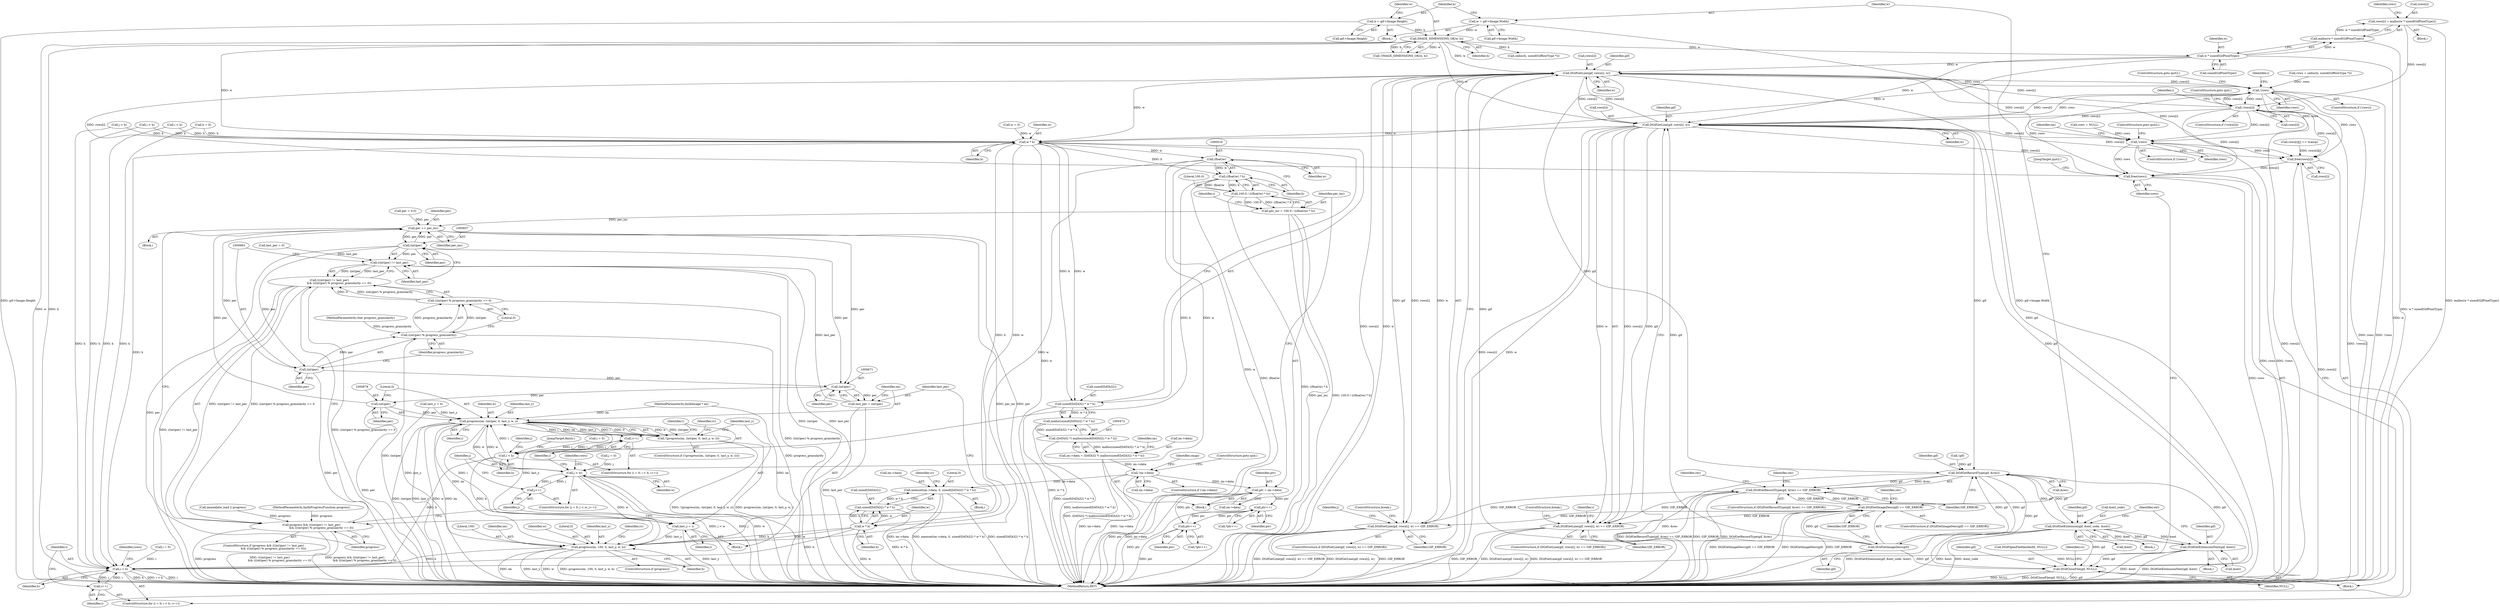 digraph "0_enlightment_1f9b0b32728803a1578e658cd0955df773e34f49@API" {
"1000273" [label="(Call,rows[i] = malloc(w * sizeof(GifPixelType)))"];
"1000277" [label="(Call,malloc(w * sizeof(GifPixelType)))"];
"1000278" [label="(Call,w * sizeof(GifPixelType))"];
"1000249" [label="(Call,IMAGE_DIMENSIONS_OK(w, h))"];
"1000233" [label="(Call,w = gif->Image.Width)"];
"1000240" [label="(Call,h = gif->Image.Height)"];
"1000283" [label="(Call,!rows[i])"];
"1000260" [label="(Call,!rows)"];
"1000322" [label="(Call,DGifGetLine(gif, rows[i], w))"];
"1000206" [label="(Call,DGifGetRecordType(gif, &rec))"];
"1000205" [label="(Call,DGifGetRecordType(gif, &rec) == GIF_ERROR)"];
"1000224" [label="(Call,DGifGetImageDesc(gif) == GIF_ERROR)"];
"1000321" [label="(Call,DGifGetLine(gif, rows[i], w) == GIF_ERROR)"];
"1000344" [label="(Call,DGifGetLine(gif, rows[i], w) == GIF_ERROR)"];
"1000225" [label="(Call,DGifGetImageDesc(gif))"];
"1000345" [label="(Call,DGifGetLine(gif, rows[i], w))"];
"1000427" [label="(Call,!rows)"];
"1000715" [label="(Call,free(rows[i]))"];
"1000719" [label="(Call,free(rows))"];
"1000477" [label="(Call,w * h)"];
"1000474" [label="(Call,sizeof(DATA32) * w * h)"];
"1000473" [label="(Call,malloc(sizeof(DATA32) * w * h))"];
"1000471" [label="(Call,(DATA32 *) malloc(sizeof(DATA32) * w * h))"];
"1000467" [label="(Call,im->data = (DATA32 *) malloc(sizeof(DATA32) * w * h))"];
"1000481" [label="(Call,!im->data)"];
"1000490" [label="(Call,memset(im->data, 0, sizeof(DATA32) * w * h))"];
"1000505" [label="(Call,ptr = im->data)"];
"1000577" [label="(Call,ptr++)"];
"1000633" [label="(Call,ptr++)"];
"1000498" [label="(Call,w * h)"];
"1000495" [label="(Call,sizeof(DATA32) * w * h)"];
"1000695" [label="(Call,progress(im, 100, 0, last_y, w, h))"];
"1000710" [label="(Call,i < h)"];
"1000713" [label="(Call,i++)"];
"1000515" [label="(Call,(float)w)"];
"1000514" [label="(Call,((float)w) * h)"];
"1000512" [label="(Call,100.0 / (((float)w) * h))"];
"1000510" [label="(Call,per_inc = 100.0 / (((float)w) * h))"];
"1000648" [label="(Call,per += per_inc)"];
"1000656" [label="(Call,(int)per)"];
"1000655" [label="(Call,((int)per) != last_per)"];
"1000654" [label="(Call,(((int)per) != last_per)\n                      && (((int)per) % progress_granularity == 0))"];
"1000652" [label="(Call,progress && (((int)per) != last_per)\n                      && (((int)per) % progress_granularity == 0))"];
"1000662" [label="(Call,(int)per)"];
"1000661" [label="(Call,((int)per) % progress_granularity)"];
"1000660" [label="(Call,((int)per) % progress_granularity == 0)"];
"1000670" [label="(Call,(int)per)"];
"1000668" [label="(Call,last_per = (int)per)"];
"1000677" [label="(Call,(int)per)"];
"1000675" [label="(Call,progress(im, (int)per, 0, last_y, w, i))"];
"1000526" [label="(Call,i++)"];
"1000523" [label="(Call,i < h)"];
"1000533" [label="(Call,j < w)"];
"1000536" [label="(Call,j++)"];
"1000674" [label="(Call,!(progress(im, (int)per, 0, last_y, w, i)))"];
"1000689" [label="(Call,last_y = i)"];
"1000722" [label="(Call,DGifCloseFile(gif, NULL))"];
"1000368" [label="(Call,DGifGetExtension(gif, &ext_code, &ext))"];
"1000402" [label="(Call,DGifGetExtensionNext(gif, &ext))"];
"1000249" [label="(Call,IMAGE_DIMENSIONS_OK(w, h))"];
"1000711" [label="(Identifier,i)"];
"1000494" [label="(Literal,0)"];
"1000265" [label="(Identifier,i)"];
"1000519" [label="(ControlStructure,for (i = 0; i < h; i++))"];
"1000723" [label="(Identifier,gif)"];
"1000482" [label="(Call,im->data)"];
"1000667" [label="(Block,)"];
"1000274" [label="(Call,rows[i])"];
"1000715" [label="(Call,free(rows[i]))"];
"1000699" [label="(Identifier,last_y)"];
"1000681" [label="(Identifier,last_y)"];
"1000515" [label="(Call,(float)w)"];
"1000477" [label="(Call,w * h)"];
"1000672" [label="(Identifier,per)"];
"1000235" [label="(Call,gif->Image.Width)"];
"1000114" [label="(Block,)"];
"1000533" [label="(Call,j < w)"];
"1000375" [label="(Identifier,ext)"];
"1000402" [label="(Call,DGifGetExtensionNext(gif, &ext))"];
"1000475" [label="(Call,sizeof(DATA32))"];
"1000661" [label="(Call,((int)per) % progress_granularity)"];
"1000526" [label="(Call,i++)"];
"1000506" [label="(Identifier,ptr)"];
"1000680" [label="(Literal,0)"];
"1000686" [label="(Identifier,rc)"];
"1000207" [label="(Identifier,gif)"];
"1000362" [label="(Block,)"];
"1000514" [label="(Call,((float)w) * h)"];
"1000230" [label="(Identifier,rec)"];
"1000500" [label="(Identifier,h)"];
"1000376" [label="(Block,)"];
"1000495" [label="(Call,sizeof(DATA32) * w * h)"];
"1000691" [label="(Identifier,i)"];
"1000345" [label="(Call,DGifGetLine(gif, rows[i], w))"];
"1000404" [label="(Call,&ext)"];
"1000485" [label="(ControlStructure,goto quit;)"];
"1000675" [label="(Call,progress(im, (int)per, 0, last_y, w, i))"];
"1000577" [label="(Call,ptr++)"];
"1000505" [label="(Call,ptr = im->data)"];
"1000713" [label="(Call,i++)"];
"1000218" [label="(Identifier,rec)"];
"1000403" [label="(Identifier,gif)"];
"1000271" [label="(Identifier,i)"];
"1000330" [label="(ControlStructure,break;)"];
"1000491" [label="(Call,im->data)"];
"1000139" [label="(Call,h = 0)"];
"1000712" [label="(Identifier,h)"];
"1000658" [label="(Identifier,per)"];
"1000517" [label="(Identifier,w)"];
"1000703" [label="(Identifier,rc)"];
"1000632" [label="(Call,*ptr++)"];
"1000188" [label="(Call,DGifOpenFileHandle(fd, NULL))"];
"1000285" [label="(Identifier,rows)"];
"1000433" [label="(Identifier,im)"];
"1000726" [label="(Identifier,rc)"];
"1000226" [label="(Identifier,gif)"];
"1000206" [label="(Call,DGifGetRecordType(gif, &rec))"];
"1000479" [label="(Identifier,h)"];
"1000683" [label="(Identifier,i)"];
"1000277" [label="(Call,malloc(w * sizeof(GifPixelType)))"];
"1000502" [label="(Identifier,rc)"];
"1000650" [label="(Identifier,per_inc)"];
"1000530" [label="(Call,j = 0)"];
"1000666" [label="(Literal,0)"];
"1000513" [label="(Literal,100.0)"];
"1000204" [label="(ControlStructure,if (DGifGetRecordType(gif, &rec) == GIF_ERROR))"];
"1000634" [label="(Identifier,ptr)"];
"1000478" [label="(Identifier,w)"];
"1000498" [label="(Call,w * h)"];
"1000205" [label="(Call,DGifGetRecordType(gif, &rec) == GIF_ERROR)"];
"1000253" [label="(Call,rows = calloc(h, sizeof(GifRowType *)))"];
"1000311" [label="(Call,j < h)"];
"1000716" [label="(Call,rows[i])"];
"1000255" [label="(Call,calloc(h, sizeof(GifRowType *)))"];
"1000323" [label="(Identifier,gif)"];
"1000677" [label="(Call,(int)per)"];
"1000428" [label="(Identifier,rows)"];
"1000346" [label="(Identifier,gif)"];
"1000531" [label="(Identifier,j)"];
"1000536" [label="(Call,j++)"];
"1000322" [label="(Call,DGifGetLine(gif, rows[i], w))"];
"1000483" [label="(Identifier,im)"];
"1000370" [label="(Call,&ext_code)"];
"1000112" [label="(MethodParameterIn,char progress_granularity)"];
"1000227" [label="(Identifier,GIF_ERROR)"];
"1000224" [label="(Call,DGifGetImageDesc(gif) == GIF_ERROR)"];
"1000222" [label="(Block,)"];
"1000259" [label="(ControlStructure,if (!rows))"];
"1000481" [label="(Call,!im->data)"];
"1000344" [label="(Call,DGifGetLine(gif, rows[i], w) == GIF_ERROR)"];
"1000353" [label="(ControlStructure,break;)"];
"1000499" [label="(Identifier,w)"];
"1000633" [label="(Call,ptr++)"];
"1000697" [label="(Literal,100)"];
"1000280" [label="(Call,sizeof(GifPixelType))"];
"1000535" [label="(Identifier,w)"];
"1000669" [label="(Identifier,last_per)"];
"1000674" [label="(Call,!(progress(im, (int)per, 0, last_y, w, i)))"];
"1000234" [label="(Identifier,w)"];
"1000682" [label="(Identifier,w)"];
"1000351" [label="(Identifier,GIF_ERROR)"];
"1000719" [label="(Call,free(rows))"];
"1000160" [label="(Call,rows = NULL)"];
"1000143" [label="(Call,per = 0.0)"];
"1000521" [label="(Identifier,i)"];
"1000430" [label="(ControlStructure,goto quit2;)"];
"1000474" [label="(Call,sizeof(DATA32) * w * h)"];
"1000710" [label="(Call,i < h)"];
"1000659" [label="(Identifier,last_per)"];
"1000488" [label="(Identifier,cmap)"];
"1000695" [label="(Call,progress(im, 100, 0, last_y, w, h))"];
"1000664" [label="(Identifier,per)"];
"1000324" [label="(Call,rows[i])"];
"1000529" [label="(ControlStructure,for (j = 0; j < w; j++))"];
"1000507" [label="(Call,im->data)"];
"1000279" [label="(Identifier,w)"];
"1000368" [label="(Call,DGifGetExtension(gif, &ext_code, &ext))"];
"1000690" [label="(Identifier,last_y)"];
"1000315" [label="(Identifier,j)"];
"1000110" [label="(MethodParameterIn,ImlibImage * im)"];
"1000537" [label="(Identifier,j)"];
"1000722" [label="(Call,DGifCloseFile(gif, NULL))"];
"1000696" [label="(Identifier,im)"];
"1000692" [label="(JumpTarget,finish:)"];
"1000578" [label="(Identifier,ptr)"];
"1000426" [label="(ControlStructure,if (!rows))"];
"1000240" [label="(Call,h = gif->Image.Height)"];
"1000511" [label="(Identifier,per_inc)"];
"1000328" [label="(Identifier,GIF_ERROR)"];
"1000520" [label="(Call,i = 0)"];
"1000701" [label="(Identifier,h)"];
"1000208" [label="(Call,&rec)"];
"1000320" [label="(ControlStructure,if (DGifGetLine(gif, rows[i], w) == GIF_ERROR))"];
"1000724" [label="(Identifier,NULL)"];
"1000272" [label="(Block,)"];
"1000241" [label="(Identifier,h)"];
"1000510" [label="(Call,per_inc = 100.0 / (((float)w) * h))"];
"1000489" [label="(Block,)"];
"1000721" [label="(JumpTarget,quit2:)"];
"1000192" [label="(Call,!gif)"];
"1000656" [label="(Call,(int)per)"];
"1000210" [label="(Identifier,GIF_ERROR)"];
"1000670" [label="(Call,(int)per)"];
"1000660" [label="(Call,((int)per) % progress_granularity == 0)"];
"1000673" [label="(ControlStructure,if (!(progress(im, (int)per, 0, last_y, w, i))))"];
"1000442" [label="(Call,immediate_load || progress)"];
"1000576" [label="(Call,*ptr++)"];
"1000233" [label="(Call,w = gif->Image.Width)"];
"1000717" [label="(Identifier,rows)"];
"1000689" [label="(Call,last_y = i)"];
"1000706" [label="(ControlStructure,for (i = 0; i < h; i++))"];
"1000720" [label="(Identifier,rows)"];
"1000248" [label="(Call,!IMAGE_DIMENSIONS_OK(w, h))"];
"1000468" [label="(Call,im->data)"];
"1000700" [label="(Identifier,w)"];
"1000327" [label="(Identifier,w)"];
"1000496" [label="(Call,sizeof(DATA32))"];
"1000343" [label="(ControlStructure,if (DGifGetLine(gif, rows[i], w) == GIF_ERROR))"];
"1000648" [label="(Call,per += per_inc)"];
"1000471" [label="(Call,(DATA32 *) malloc(sizeof(DATA32) * w * h))"];
"1000111" [label="(MethodParameterIn,ImlibProgressFunction progress)"];
"1000283" [label="(Call,!rows[i])"];
"1000727" [label="(MethodReturn,RET)"];
"1000652" [label="(Call,progress && (((int)per) != last_per)\n                      && (((int)per) % progress_granularity == 0))"];
"1000655" [label="(Call,((int)per) != last_per)"];
"1000267" [label="(Call,i < h)"];
"1000223" [label="(ControlStructure,if (DGifGetImageDesc(gif) == GIF_ERROR))"];
"1000654" [label="(Call,(((int)per) != last_per)\n                      && (((int)per) % progress_granularity == 0))"];
"1000278" [label="(Call,w * sizeof(GifPixelType))"];
"1000242" [label="(Call,gif->Image.Height)"];
"1000347" [label="(Call,rows[i])"];
"1000251" [label="(Identifier,h)"];
"1000525" [label="(Identifier,h)"];
"1000225" [label="(Call,DGifGetImageDesc(gif))"];
"1000714" [label="(Identifier,i)"];
"1000693" [label="(ControlStructure,if (progress))"];
"1000649" [label="(Identifier,per)"];
"1000369" [label="(Identifier,gif)"];
"1000284" [label="(Call,rows[i])"];
"1000213" [label="(Identifier,rec)"];
"1000512" [label="(Call,100.0 / (((float)w) * h))"];
"1000651" [label="(ControlStructure,if (progress && (((int)per) != last_per)\n                      && (((int)per) % progress_granularity == 0)))"];
"1000534" [label="(Identifier,j)"];
"1000135" [label="(Call,w = 0)"];
"1000480" [label="(ControlStructure,if (!im->data))"];
"1000668" [label="(Call,last_per = (int)per)"];
"1000662" [label="(Call,(int)per)"];
"1000527" [label="(Identifier,i)"];
"1000260" [label="(Call,!rows)"];
"1000427" [label="(Call,!rows)"];
"1000262" [label="(ControlStructure,goto quit2;)"];
"1000152" [label="(Call,last_y = 0)"];
"1000707" [label="(Call,i = 0)"];
"1000679" [label="(Identifier,per)"];
"1000540" [label="(Call,rows[i][j] == transp)"];
"1000282" [label="(ControlStructure,if (!rows[i]))"];
"1000287" [label="(ControlStructure,goto quit;)"];
"1000524" [label="(Identifier,i)"];
"1000350" [label="(Identifier,w)"];
"1000467" [label="(Call,im->data = (DATA32 *) malloc(sizeof(DATA32) * w * h))"];
"1000698" [label="(Literal,0)"];
"1000676" [label="(Identifier,im)"];
"1000273" [label="(Call,rows[i] = malloc(w * sizeof(GifPixelType)))"];
"1000445" [label="(Block,)"];
"1000337" [label="(Call,i < h)"];
"1000538" [label="(Block,)"];
"1000261" [label="(Identifier,rows)"];
"1000321" [label="(Call,DGifGetLine(gif, rows[i], w) == GIF_ERROR)"];
"1000341" [label="(Identifier,i)"];
"1000665" [label="(Identifier,progress_granularity)"];
"1000543" [label="(Identifier,rows)"];
"1000518" [label="(Identifier,h)"];
"1000372" [label="(Call,&ext)"];
"1000250" [label="(Identifier,w)"];
"1000523" [label="(Call,i < h)"];
"1000148" [label="(Call,last_per = 0)"];
"1000473" [label="(Call,malloc(sizeof(DATA32) * w * h))"];
"1000653" [label="(Identifier,progress)"];
"1000490" [label="(Call,memset(im->data, 0, sizeof(DATA32) * w * h))"];
"1000273" -> "1000272"  [label="AST: "];
"1000273" -> "1000277"  [label="CFG: "];
"1000274" -> "1000273"  [label="AST: "];
"1000277" -> "1000273"  [label="AST: "];
"1000285" -> "1000273"  [label="CFG: "];
"1000273" -> "1000727"  [label="DDG: malloc(w * sizeof(GifPixelType))"];
"1000277" -> "1000273"  [label="DDG: w * sizeof(GifPixelType)"];
"1000273" -> "1000283"  [label="DDG: rows[i]"];
"1000277" -> "1000278"  [label="CFG: "];
"1000278" -> "1000277"  [label="AST: "];
"1000277" -> "1000727"  [label="DDG: w * sizeof(GifPixelType)"];
"1000278" -> "1000277"  [label="DDG: w"];
"1000278" -> "1000280"  [label="CFG: "];
"1000279" -> "1000278"  [label="AST: "];
"1000280" -> "1000278"  [label="AST: "];
"1000278" -> "1000727"  [label="DDG: w"];
"1000249" -> "1000278"  [label="DDG: w"];
"1000278" -> "1000322"  [label="DDG: w"];
"1000278" -> "1000345"  [label="DDG: w"];
"1000278" -> "1000477"  [label="DDG: w"];
"1000249" -> "1000248"  [label="AST: "];
"1000249" -> "1000251"  [label="CFG: "];
"1000250" -> "1000249"  [label="AST: "];
"1000251" -> "1000249"  [label="AST: "];
"1000248" -> "1000249"  [label="CFG: "];
"1000249" -> "1000727"  [label="DDG: h"];
"1000249" -> "1000727"  [label="DDG: w"];
"1000249" -> "1000248"  [label="DDG: w"];
"1000249" -> "1000248"  [label="DDG: h"];
"1000233" -> "1000249"  [label="DDG: w"];
"1000240" -> "1000249"  [label="DDG: h"];
"1000249" -> "1000255"  [label="DDG: h"];
"1000249" -> "1000322"  [label="DDG: w"];
"1000249" -> "1000345"  [label="DDG: w"];
"1000249" -> "1000477"  [label="DDG: w"];
"1000233" -> "1000222"  [label="AST: "];
"1000233" -> "1000235"  [label="CFG: "];
"1000234" -> "1000233"  [label="AST: "];
"1000235" -> "1000233"  [label="AST: "];
"1000241" -> "1000233"  [label="CFG: "];
"1000233" -> "1000727"  [label="DDG: gif->Image.Width"];
"1000240" -> "1000222"  [label="AST: "];
"1000240" -> "1000242"  [label="CFG: "];
"1000241" -> "1000240"  [label="AST: "];
"1000242" -> "1000240"  [label="AST: "];
"1000250" -> "1000240"  [label="CFG: "];
"1000240" -> "1000727"  [label="DDG: gif->Image.Height"];
"1000283" -> "1000282"  [label="AST: "];
"1000283" -> "1000284"  [label="CFG: "];
"1000284" -> "1000283"  [label="AST: "];
"1000287" -> "1000283"  [label="CFG: "];
"1000271" -> "1000283"  [label="CFG: "];
"1000283" -> "1000727"  [label="DDG: rows[i]"];
"1000283" -> "1000727"  [label="DDG: !rows[i]"];
"1000283" -> "1000260"  [label="DDG: rows[i]"];
"1000260" -> "1000283"  [label="DDG: rows"];
"1000283" -> "1000322"  [label="DDG: rows[i]"];
"1000283" -> "1000345"  [label="DDG: rows[i]"];
"1000283" -> "1000427"  [label="DDG: rows[i]"];
"1000283" -> "1000715"  [label="DDG: rows[i]"];
"1000283" -> "1000719"  [label="DDG: rows[i]"];
"1000260" -> "1000259"  [label="AST: "];
"1000260" -> "1000261"  [label="CFG: "];
"1000261" -> "1000260"  [label="AST: "];
"1000262" -> "1000260"  [label="CFG: "];
"1000265" -> "1000260"  [label="CFG: "];
"1000260" -> "1000727"  [label="DDG: !rows"];
"1000260" -> "1000727"  [label="DDG: rows"];
"1000253" -> "1000260"  [label="DDG: rows"];
"1000345" -> "1000260"  [label="DDG: rows[i]"];
"1000322" -> "1000260"  [label="DDG: rows[i]"];
"1000260" -> "1000322"  [label="DDG: rows"];
"1000260" -> "1000345"  [label="DDG: rows"];
"1000260" -> "1000427"  [label="DDG: rows"];
"1000260" -> "1000715"  [label="DDG: rows"];
"1000260" -> "1000719"  [label="DDG: rows"];
"1000322" -> "1000321"  [label="AST: "];
"1000322" -> "1000327"  [label="CFG: "];
"1000323" -> "1000322"  [label="AST: "];
"1000324" -> "1000322"  [label="AST: "];
"1000327" -> "1000322"  [label="AST: "];
"1000328" -> "1000322"  [label="CFG: "];
"1000322" -> "1000727"  [label="DDG: rows[i]"];
"1000322" -> "1000727"  [label="DDG: w"];
"1000322" -> "1000206"  [label="DDG: gif"];
"1000322" -> "1000321"  [label="DDG: gif"];
"1000322" -> "1000321"  [label="DDG: rows[i]"];
"1000322" -> "1000321"  [label="DDG: w"];
"1000225" -> "1000322"  [label="DDG: gif"];
"1000345" -> "1000322"  [label="DDG: rows[i]"];
"1000322" -> "1000345"  [label="DDG: rows[i]"];
"1000322" -> "1000427"  [label="DDG: rows[i]"];
"1000322" -> "1000477"  [label="DDG: w"];
"1000322" -> "1000715"  [label="DDG: rows[i]"];
"1000322" -> "1000719"  [label="DDG: rows[i]"];
"1000322" -> "1000722"  [label="DDG: gif"];
"1000206" -> "1000205"  [label="AST: "];
"1000206" -> "1000208"  [label="CFG: "];
"1000207" -> "1000206"  [label="AST: "];
"1000208" -> "1000206"  [label="AST: "];
"1000210" -> "1000206"  [label="CFG: "];
"1000206" -> "1000727"  [label="DDG: &rec"];
"1000206" -> "1000205"  [label="DDG: gif"];
"1000206" -> "1000205"  [label="DDG: &rec"];
"1000368" -> "1000206"  [label="DDG: gif"];
"1000225" -> "1000206"  [label="DDG: gif"];
"1000402" -> "1000206"  [label="DDG: gif"];
"1000192" -> "1000206"  [label="DDG: gif"];
"1000345" -> "1000206"  [label="DDG: gif"];
"1000206" -> "1000225"  [label="DDG: gif"];
"1000206" -> "1000368"  [label="DDG: gif"];
"1000206" -> "1000722"  [label="DDG: gif"];
"1000205" -> "1000204"  [label="AST: "];
"1000205" -> "1000210"  [label="CFG: "];
"1000210" -> "1000205"  [label="AST: "];
"1000213" -> "1000205"  [label="CFG: "];
"1000218" -> "1000205"  [label="CFG: "];
"1000205" -> "1000727"  [label="DDG: GIF_ERROR"];
"1000205" -> "1000727"  [label="DDG: DGifGetRecordType(gif, &rec)"];
"1000205" -> "1000727"  [label="DDG: DGifGetRecordType(gif, &rec) == GIF_ERROR"];
"1000224" -> "1000205"  [label="DDG: GIF_ERROR"];
"1000344" -> "1000205"  [label="DDG: GIF_ERROR"];
"1000321" -> "1000205"  [label="DDG: GIF_ERROR"];
"1000205" -> "1000224"  [label="DDG: GIF_ERROR"];
"1000224" -> "1000223"  [label="AST: "];
"1000224" -> "1000227"  [label="CFG: "];
"1000225" -> "1000224"  [label="AST: "];
"1000227" -> "1000224"  [label="AST: "];
"1000230" -> "1000224"  [label="CFG: "];
"1000234" -> "1000224"  [label="CFG: "];
"1000224" -> "1000727"  [label="DDG: DGifGetImageDesc(gif)"];
"1000224" -> "1000727"  [label="DDG: GIF_ERROR"];
"1000224" -> "1000727"  [label="DDG: DGifGetImageDesc(gif) == GIF_ERROR"];
"1000225" -> "1000224"  [label="DDG: gif"];
"1000224" -> "1000321"  [label="DDG: GIF_ERROR"];
"1000224" -> "1000344"  [label="DDG: GIF_ERROR"];
"1000321" -> "1000320"  [label="AST: "];
"1000321" -> "1000328"  [label="CFG: "];
"1000328" -> "1000321"  [label="AST: "];
"1000330" -> "1000321"  [label="CFG: "];
"1000315" -> "1000321"  [label="CFG: "];
"1000321" -> "1000727"  [label="DDG: GIF_ERROR"];
"1000321" -> "1000727"  [label="DDG: DGifGetLine(gif, rows[i], w)"];
"1000321" -> "1000727"  [label="DDG: DGifGetLine(gif, rows[i], w) == GIF_ERROR"];
"1000344" -> "1000343"  [label="AST: "];
"1000344" -> "1000351"  [label="CFG: "];
"1000345" -> "1000344"  [label="AST: "];
"1000351" -> "1000344"  [label="AST: "];
"1000353" -> "1000344"  [label="CFG: "];
"1000341" -> "1000344"  [label="CFG: "];
"1000344" -> "1000727"  [label="DDG: DGifGetLine(gif, rows[i], w) == GIF_ERROR"];
"1000344" -> "1000727"  [label="DDG: GIF_ERROR"];
"1000344" -> "1000727"  [label="DDG: DGifGetLine(gif, rows[i], w)"];
"1000345" -> "1000344"  [label="DDG: gif"];
"1000345" -> "1000344"  [label="DDG: rows[i]"];
"1000345" -> "1000344"  [label="DDG: w"];
"1000225" -> "1000226"  [label="CFG: "];
"1000226" -> "1000225"  [label="AST: "];
"1000227" -> "1000225"  [label="CFG: "];
"1000225" -> "1000345"  [label="DDG: gif"];
"1000225" -> "1000722"  [label="DDG: gif"];
"1000345" -> "1000350"  [label="CFG: "];
"1000346" -> "1000345"  [label="AST: "];
"1000347" -> "1000345"  [label="AST: "];
"1000350" -> "1000345"  [label="AST: "];
"1000351" -> "1000345"  [label="CFG: "];
"1000345" -> "1000727"  [label="DDG: rows[i]"];
"1000345" -> "1000727"  [label="DDG: w"];
"1000345" -> "1000427"  [label="DDG: rows[i]"];
"1000345" -> "1000477"  [label="DDG: w"];
"1000345" -> "1000715"  [label="DDG: rows[i]"];
"1000345" -> "1000719"  [label="DDG: rows[i]"];
"1000345" -> "1000722"  [label="DDG: gif"];
"1000427" -> "1000426"  [label="AST: "];
"1000427" -> "1000428"  [label="CFG: "];
"1000428" -> "1000427"  [label="AST: "];
"1000430" -> "1000427"  [label="CFG: "];
"1000433" -> "1000427"  [label="CFG: "];
"1000427" -> "1000727"  [label="DDG: rows"];
"1000427" -> "1000727"  [label="DDG: !rows"];
"1000160" -> "1000427"  [label="DDG: rows"];
"1000427" -> "1000715"  [label="DDG: rows"];
"1000427" -> "1000719"  [label="DDG: rows"];
"1000715" -> "1000706"  [label="AST: "];
"1000715" -> "1000716"  [label="CFG: "];
"1000716" -> "1000715"  [label="AST: "];
"1000714" -> "1000715"  [label="CFG: "];
"1000715" -> "1000727"  [label="DDG: rows[i]"];
"1000540" -> "1000715"  [label="DDG: rows[i][j]"];
"1000715" -> "1000719"  [label="DDG: rows[i]"];
"1000719" -> "1000114"  [label="AST: "];
"1000719" -> "1000720"  [label="CFG: "];
"1000720" -> "1000719"  [label="AST: "];
"1000721" -> "1000719"  [label="CFG: "];
"1000719" -> "1000727"  [label="DDG: rows"];
"1000477" -> "1000474"  [label="AST: "];
"1000477" -> "1000479"  [label="CFG: "];
"1000478" -> "1000477"  [label="AST: "];
"1000479" -> "1000477"  [label="AST: "];
"1000474" -> "1000477"  [label="CFG: "];
"1000477" -> "1000727"  [label="DDG: w"];
"1000477" -> "1000474"  [label="DDG: w"];
"1000477" -> "1000474"  [label="DDG: h"];
"1000135" -> "1000477"  [label="DDG: w"];
"1000337" -> "1000477"  [label="DDG: h"];
"1000311" -> "1000477"  [label="DDG: h"];
"1000267" -> "1000477"  [label="DDG: h"];
"1000139" -> "1000477"  [label="DDG: h"];
"1000477" -> "1000498"  [label="DDG: w"];
"1000477" -> "1000498"  [label="DDG: h"];
"1000477" -> "1000515"  [label="DDG: w"];
"1000477" -> "1000514"  [label="DDG: h"];
"1000477" -> "1000710"  [label="DDG: h"];
"1000474" -> "1000473"  [label="AST: "];
"1000475" -> "1000474"  [label="AST: "];
"1000473" -> "1000474"  [label="CFG: "];
"1000474" -> "1000727"  [label="DDG: w * h"];
"1000474" -> "1000473"  [label="DDG: w * h"];
"1000473" -> "1000471"  [label="AST: "];
"1000471" -> "1000473"  [label="CFG: "];
"1000473" -> "1000727"  [label="DDG: sizeof(DATA32) * w * h"];
"1000473" -> "1000471"  [label="DDG: sizeof(DATA32) * w * h"];
"1000471" -> "1000467"  [label="AST: "];
"1000472" -> "1000471"  [label="AST: "];
"1000467" -> "1000471"  [label="CFG: "];
"1000471" -> "1000727"  [label="DDG: malloc(sizeof(DATA32) * w * h)"];
"1000471" -> "1000467"  [label="DDG: malloc(sizeof(DATA32) * w * h)"];
"1000467" -> "1000445"  [label="AST: "];
"1000468" -> "1000467"  [label="AST: "];
"1000483" -> "1000467"  [label="CFG: "];
"1000467" -> "1000727"  [label="DDG: (DATA32 *) malloc(sizeof(DATA32) * w * h)"];
"1000467" -> "1000481"  [label="DDG: im->data"];
"1000481" -> "1000480"  [label="AST: "];
"1000481" -> "1000482"  [label="CFG: "];
"1000482" -> "1000481"  [label="AST: "];
"1000485" -> "1000481"  [label="CFG: "];
"1000488" -> "1000481"  [label="CFG: "];
"1000481" -> "1000727"  [label="DDG: !im->data"];
"1000481" -> "1000727"  [label="DDG: im->data"];
"1000481" -> "1000490"  [label="DDG: im->data"];
"1000481" -> "1000505"  [label="DDG: im->data"];
"1000490" -> "1000489"  [label="AST: "];
"1000490" -> "1000495"  [label="CFG: "];
"1000491" -> "1000490"  [label="AST: "];
"1000494" -> "1000490"  [label="AST: "];
"1000495" -> "1000490"  [label="AST: "];
"1000502" -> "1000490"  [label="CFG: "];
"1000490" -> "1000727"  [label="DDG: sizeof(DATA32) * w * h"];
"1000490" -> "1000727"  [label="DDG: im->data"];
"1000490" -> "1000727"  [label="DDG: memset(im->data, 0, sizeof(DATA32) * w * h)"];
"1000495" -> "1000490"  [label="DDG: w * h"];
"1000505" -> "1000445"  [label="AST: "];
"1000505" -> "1000507"  [label="CFG: "];
"1000506" -> "1000505"  [label="AST: "];
"1000507" -> "1000505"  [label="AST: "];
"1000511" -> "1000505"  [label="CFG: "];
"1000505" -> "1000727"  [label="DDG: ptr"];
"1000505" -> "1000727"  [label="DDG: im->data"];
"1000505" -> "1000577"  [label="DDG: ptr"];
"1000505" -> "1000633"  [label="DDG: ptr"];
"1000577" -> "1000576"  [label="AST: "];
"1000577" -> "1000578"  [label="CFG: "];
"1000578" -> "1000577"  [label="AST: "];
"1000576" -> "1000577"  [label="CFG: "];
"1000577" -> "1000727"  [label="DDG: ptr"];
"1000633" -> "1000577"  [label="DDG: ptr"];
"1000577" -> "1000633"  [label="DDG: ptr"];
"1000633" -> "1000632"  [label="AST: "];
"1000633" -> "1000634"  [label="CFG: "];
"1000634" -> "1000633"  [label="AST: "];
"1000632" -> "1000633"  [label="CFG: "];
"1000633" -> "1000727"  [label="DDG: ptr"];
"1000498" -> "1000495"  [label="AST: "];
"1000498" -> "1000500"  [label="CFG: "];
"1000499" -> "1000498"  [label="AST: "];
"1000500" -> "1000498"  [label="AST: "];
"1000495" -> "1000498"  [label="CFG: "];
"1000498" -> "1000727"  [label="DDG: w"];
"1000498" -> "1000495"  [label="DDG: w"];
"1000498" -> "1000495"  [label="DDG: h"];
"1000498" -> "1000695"  [label="DDG: w"];
"1000498" -> "1000695"  [label="DDG: h"];
"1000498" -> "1000710"  [label="DDG: h"];
"1000496" -> "1000495"  [label="AST: "];
"1000495" -> "1000727"  [label="DDG: w * h"];
"1000695" -> "1000693"  [label="AST: "];
"1000695" -> "1000701"  [label="CFG: "];
"1000696" -> "1000695"  [label="AST: "];
"1000697" -> "1000695"  [label="AST: "];
"1000698" -> "1000695"  [label="AST: "];
"1000699" -> "1000695"  [label="AST: "];
"1000700" -> "1000695"  [label="AST: "];
"1000701" -> "1000695"  [label="AST: "];
"1000703" -> "1000695"  [label="CFG: "];
"1000695" -> "1000727"  [label="DDG: w"];
"1000695" -> "1000727"  [label="DDG: progress(im, 100, 0, last_y, w, h)"];
"1000695" -> "1000727"  [label="DDG: im"];
"1000695" -> "1000727"  [label="DDG: last_y"];
"1000675" -> "1000695"  [label="DDG: im"];
"1000110" -> "1000695"  [label="DDG: im"];
"1000689" -> "1000695"  [label="DDG: last_y"];
"1000152" -> "1000695"  [label="DDG: last_y"];
"1000533" -> "1000695"  [label="DDG: w"];
"1000515" -> "1000695"  [label="DDG: w"];
"1000523" -> "1000695"  [label="DDG: h"];
"1000695" -> "1000710"  [label="DDG: h"];
"1000710" -> "1000706"  [label="AST: "];
"1000710" -> "1000712"  [label="CFG: "];
"1000711" -> "1000710"  [label="AST: "];
"1000712" -> "1000710"  [label="AST: "];
"1000717" -> "1000710"  [label="CFG: "];
"1000720" -> "1000710"  [label="CFG: "];
"1000710" -> "1000727"  [label="DDG: i"];
"1000710" -> "1000727"  [label="DDG: h"];
"1000710" -> "1000727"  [label="DDG: i < h"];
"1000713" -> "1000710"  [label="DDG: i"];
"1000707" -> "1000710"  [label="DDG: i"];
"1000311" -> "1000710"  [label="DDG: h"];
"1000337" -> "1000710"  [label="DDG: h"];
"1000523" -> "1000710"  [label="DDG: h"];
"1000267" -> "1000710"  [label="DDG: h"];
"1000139" -> "1000710"  [label="DDG: h"];
"1000710" -> "1000713"  [label="DDG: i"];
"1000713" -> "1000706"  [label="AST: "];
"1000713" -> "1000714"  [label="CFG: "];
"1000714" -> "1000713"  [label="AST: "];
"1000711" -> "1000713"  [label="CFG: "];
"1000515" -> "1000514"  [label="AST: "];
"1000515" -> "1000517"  [label="CFG: "];
"1000516" -> "1000515"  [label="AST: "];
"1000517" -> "1000515"  [label="AST: "];
"1000518" -> "1000515"  [label="CFG: "];
"1000515" -> "1000727"  [label="DDG: w"];
"1000515" -> "1000514"  [label="DDG: w"];
"1000515" -> "1000533"  [label="DDG: w"];
"1000514" -> "1000512"  [label="AST: "];
"1000514" -> "1000518"  [label="CFG: "];
"1000518" -> "1000514"  [label="AST: "];
"1000512" -> "1000514"  [label="CFG: "];
"1000514" -> "1000727"  [label="DDG: (float)w"];
"1000514" -> "1000512"  [label="DDG: (float)w"];
"1000514" -> "1000512"  [label="DDG: h"];
"1000514" -> "1000523"  [label="DDG: h"];
"1000512" -> "1000510"  [label="AST: "];
"1000513" -> "1000512"  [label="AST: "];
"1000510" -> "1000512"  [label="CFG: "];
"1000512" -> "1000727"  [label="DDG: ((float)w) * h"];
"1000512" -> "1000510"  [label="DDG: 100.0"];
"1000512" -> "1000510"  [label="DDG: ((float)w) * h"];
"1000510" -> "1000445"  [label="AST: "];
"1000511" -> "1000510"  [label="AST: "];
"1000521" -> "1000510"  [label="CFG: "];
"1000510" -> "1000727"  [label="DDG: per_inc"];
"1000510" -> "1000727"  [label="DDG: 100.0 / (((float)w) * h)"];
"1000510" -> "1000648"  [label="DDG: per_inc"];
"1000648" -> "1000538"  [label="AST: "];
"1000648" -> "1000650"  [label="CFG: "];
"1000649" -> "1000648"  [label="AST: "];
"1000650" -> "1000648"  [label="AST: "];
"1000653" -> "1000648"  [label="CFG: "];
"1000648" -> "1000727"  [label="DDG: per_inc"];
"1000648" -> "1000727"  [label="DDG: per"];
"1000662" -> "1000648"  [label="DDG: per"];
"1000677" -> "1000648"  [label="DDG: per"];
"1000143" -> "1000648"  [label="DDG: per"];
"1000656" -> "1000648"  [label="DDG: per"];
"1000648" -> "1000656"  [label="DDG: per"];
"1000648" -> "1000670"  [label="DDG: per"];
"1000656" -> "1000655"  [label="AST: "];
"1000656" -> "1000658"  [label="CFG: "];
"1000657" -> "1000656"  [label="AST: "];
"1000658" -> "1000656"  [label="AST: "];
"1000659" -> "1000656"  [label="CFG: "];
"1000656" -> "1000727"  [label="DDG: per"];
"1000656" -> "1000655"  [label="DDG: per"];
"1000656" -> "1000662"  [label="DDG: per"];
"1000656" -> "1000670"  [label="DDG: per"];
"1000655" -> "1000654"  [label="AST: "];
"1000655" -> "1000659"  [label="CFG: "];
"1000659" -> "1000655"  [label="AST: "];
"1000663" -> "1000655"  [label="CFG: "];
"1000654" -> "1000655"  [label="CFG: "];
"1000655" -> "1000727"  [label="DDG: (int)per"];
"1000655" -> "1000727"  [label="DDG: last_per"];
"1000655" -> "1000654"  [label="DDG: (int)per"];
"1000655" -> "1000654"  [label="DDG: last_per"];
"1000148" -> "1000655"  [label="DDG: last_per"];
"1000668" -> "1000655"  [label="DDG: last_per"];
"1000654" -> "1000652"  [label="AST: "];
"1000654" -> "1000660"  [label="CFG: "];
"1000660" -> "1000654"  [label="AST: "];
"1000652" -> "1000654"  [label="CFG: "];
"1000654" -> "1000727"  [label="DDG: ((int)per) != last_per"];
"1000654" -> "1000727"  [label="DDG: ((int)per) % progress_granularity == 0"];
"1000654" -> "1000652"  [label="DDG: ((int)per) != last_per"];
"1000654" -> "1000652"  [label="DDG: ((int)per) % progress_granularity == 0"];
"1000660" -> "1000654"  [label="DDG: ((int)per) % progress_granularity"];
"1000660" -> "1000654"  [label="DDG: 0"];
"1000652" -> "1000651"  [label="AST: "];
"1000652" -> "1000653"  [label="CFG: "];
"1000653" -> "1000652"  [label="AST: "];
"1000669" -> "1000652"  [label="CFG: "];
"1000537" -> "1000652"  [label="CFG: "];
"1000652" -> "1000727"  [label="DDG: progress && (((int)per) != last_per)\n                      && (((int)per) % progress_granularity == 0)"];
"1000652" -> "1000727"  [label="DDG: progress"];
"1000652" -> "1000727"  [label="DDG: (((int)per) != last_per)\n                      && (((int)per) % progress_granularity == 0)"];
"1000442" -> "1000652"  [label="DDG: progress"];
"1000111" -> "1000652"  [label="DDG: progress"];
"1000662" -> "1000661"  [label="AST: "];
"1000662" -> "1000664"  [label="CFG: "];
"1000663" -> "1000662"  [label="AST: "];
"1000664" -> "1000662"  [label="AST: "];
"1000665" -> "1000662"  [label="CFG: "];
"1000662" -> "1000727"  [label="DDG: per"];
"1000662" -> "1000661"  [label="DDG: per"];
"1000662" -> "1000670"  [label="DDG: per"];
"1000661" -> "1000660"  [label="AST: "];
"1000661" -> "1000665"  [label="CFG: "];
"1000665" -> "1000661"  [label="AST: "];
"1000666" -> "1000661"  [label="CFG: "];
"1000661" -> "1000727"  [label="DDG: (int)per"];
"1000661" -> "1000727"  [label="DDG: progress_granularity"];
"1000661" -> "1000660"  [label="DDG: (int)per"];
"1000661" -> "1000660"  [label="DDG: progress_granularity"];
"1000112" -> "1000661"  [label="DDG: progress_granularity"];
"1000660" -> "1000666"  [label="CFG: "];
"1000666" -> "1000660"  [label="AST: "];
"1000660" -> "1000727"  [label="DDG: ((int)per) % progress_granularity"];
"1000670" -> "1000668"  [label="AST: "];
"1000670" -> "1000672"  [label="CFG: "];
"1000671" -> "1000670"  [label="AST: "];
"1000672" -> "1000670"  [label="AST: "];
"1000668" -> "1000670"  [label="CFG: "];
"1000670" -> "1000668"  [label="DDG: per"];
"1000670" -> "1000677"  [label="DDG: per"];
"1000668" -> "1000667"  [label="AST: "];
"1000669" -> "1000668"  [label="AST: "];
"1000676" -> "1000668"  [label="CFG: "];
"1000668" -> "1000727"  [label="DDG: last_per"];
"1000677" -> "1000675"  [label="AST: "];
"1000677" -> "1000679"  [label="CFG: "];
"1000678" -> "1000677"  [label="AST: "];
"1000679" -> "1000677"  [label="AST: "];
"1000680" -> "1000677"  [label="CFG: "];
"1000677" -> "1000727"  [label="DDG: per"];
"1000677" -> "1000675"  [label="DDG: per"];
"1000675" -> "1000674"  [label="AST: "];
"1000675" -> "1000683"  [label="CFG: "];
"1000676" -> "1000675"  [label="AST: "];
"1000680" -> "1000675"  [label="AST: "];
"1000681" -> "1000675"  [label="AST: "];
"1000682" -> "1000675"  [label="AST: "];
"1000683" -> "1000675"  [label="AST: "];
"1000674" -> "1000675"  [label="CFG: "];
"1000675" -> "1000727"  [label="DDG: last_y"];
"1000675" -> "1000727"  [label="DDG: w"];
"1000675" -> "1000727"  [label="DDG: im"];
"1000675" -> "1000727"  [label="DDG: (int)per"];
"1000675" -> "1000526"  [label="DDG: i"];
"1000675" -> "1000533"  [label="DDG: w"];
"1000675" -> "1000674"  [label="DDG: w"];
"1000675" -> "1000674"  [label="DDG: (int)per"];
"1000675" -> "1000674"  [label="DDG: im"];
"1000675" -> "1000674"  [label="DDG: last_y"];
"1000675" -> "1000674"  [label="DDG: i"];
"1000675" -> "1000674"  [label="DDG: 0"];
"1000110" -> "1000675"  [label="DDG: im"];
"1000689" -> "1000675"  [label="DDG: last_y"];
"1000152" -> "1000675"  [label="DDG: last_y"];
"1000533" -> "1000675"  [label="DDG: w"];
"1000523" -> "1000675"  [label="DDG: i"];
"1000675" -> "1000689"  [label="DDG: i"];
"1000526" -> "1000519"  [label="AST: "];
"1000526" -> "1000527"  [label="CFG: "];
"1000527" -> "1000526"  [label="AST: "];
"1000524" -> "1000526"  [label="CFG: "];
"1000526" -> "1000523"  [label="DDG: i"];
"1000523" -> "1000526"  [label="DDG: i"];
"1000523" -> "1000519"  [label="AST: "];
"1000523" -> "1000525"  [label="CFG: "];
"1000524" -> "1000523"  [label="AST: "];
"1000525" -> "1000523"  [label="AST: "];
"1000531" -> "1000523"  [label="CFG: "];
"1000692" -> "1000523"  [label="CFG: "];
"1000520" -> "1000523"  [label="DDG: i"];
"1000533" -> "1000529"  [label="AST: "];
"1000533" -> "1000535"  [label="CFG: "];
"1000534" -> "1000533"  [label="AST: "];
"1000535" -> "1000533"  [label="AST: "];
"1000543" -> "1000533"  [label="CFG: "];
"1000527" -> "1000533"  [label="CFG: "];
"1000533" -> "1000727"  [label="DDG: j < w"];
"1000533" -> "1000727"  [label="DDG: j"];
"1000533" -> "1000727"  [label="DDG: w"];
"1000530" -> "1000533"  [label="DDG: j"];
"1000536" -> "1000533"  [label="DDG: j"];
"1000533" -> "1000536"  [label="DDG: j"];
"1000536" -> "1000529"  [label="AST: "];
"1000536" -> "1000537"  [label="CFG: "];
"1000537" -> "1000536"  [label="AST: "];
"1000534" -> "1000536"  [label="CFG: "];
"1000674" -> "1000673"  [label="AST: "];
"1000686" -> "1000674"  [label="CFG: "];
"1000690" -> "1000674"  [label="CFG: "];
"1000674" -> "1000727"  [label="DDG: progress(im, (int)per, 0, last_y, w, i)"];
"1000674" -> "1000727"  [label="DDG: !(progress(im, (int)per, 0, last_y, w, i))"];
"1000689" -> "1000667"  [label="AST: "];
"1000689" -> "1000691"  [label="CFG: "];
"1000690" -> "1000689"  [label="AST: "];
"1000691" -> "1000689"  [label="AST: "];
"1000537" -> "1000689"  [label="CFG: "];
"1000689" -> "1000727"  [label="DDG: last_y"];
"1000722" -> "1000114"  [label="AST: "];
"1000722" -> "1000724"  [label="CFG: "];
"1000723" -> "1000722"  [label="AST: "];
"1000724" -> "1000722"  [label="AST: "];
"1000726" -> "1000722"  [label="CFG: "];
"1000722" -> "1000727"  [label="DDG: NULL"];
"1000722" -> "1000727"  [label="DDG: DGifCloseFile(gif, NULL)"];
"1000722" -> "1000727"  [label="DDG: gif"];
"1000368" -> "1000722"  [label="DDG: gif"];
"1000402" -> "1000722"  [label="DDG: gif"];
"1000188" -> "1000722"  [label="DDG: NULL"];
"1000368" -> "1000362"  [label="AST: "];
"1000368" -> "1000372"  [label="CFG: "];
"1000369" -> "1000368"  [label="AST: "];
"1000370" -> "1000368"  [label="AST: "];
"1000372" -> "1000368"  [label="AST: "];
"1000375" -> "1000368"  [label="CFG: "];
"1000368" -> "1000727"  [label="DDG: &ext_code"];
"1000368" -> "1000727"  [label="DDG: DGifGetExtension(gif, &ext_code, &ext)"];
"1000368" -> "1000727"  [label="DDG: &ext"];
"1000402" -> "1000368"  [label="DDG: &ext"];
"1000368" -> "1000402"  [label="DDG: gif"];
"1000368" -> "1000402"  [label="DDG: &ext"];
"1000402" -> "1000376"  [label="AST: "];
"1000402" -> "1000404"  [label="CFG: "];
"1000403" -> "1000402"  [label="AST: "];
"1000404" -> "1000402"  [label="AST: "];
"1000375" -> "1000402"  [label="CFG: "];
"1000402" -> "1000727"  [label="DDG: &ext"];
"1000402" -> "1000727"  [label="DDG: DGifGetExtensionNext(gif, &ext)"];
}
